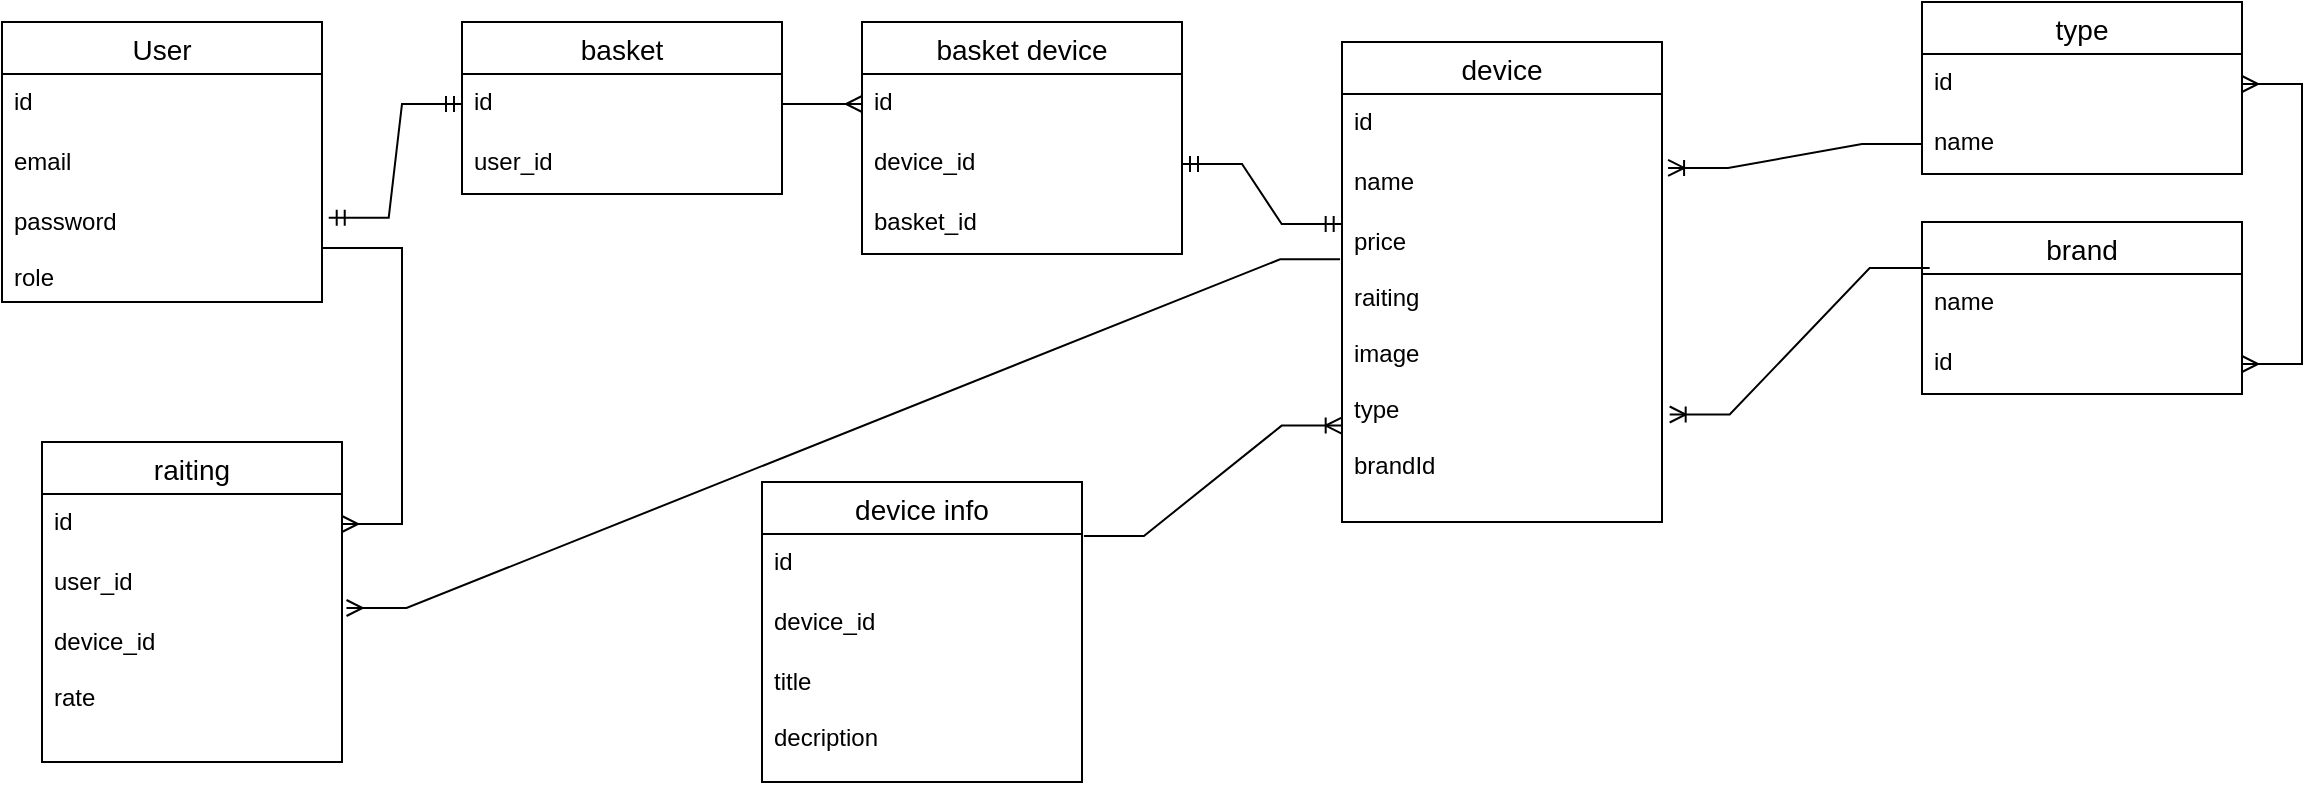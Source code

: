 <mxfile version="20.8.1" type="gitlab">
  <diagram id="Xzn1lwjjqMpXS6hI89iO" name="Страница 1">
    <mxGraphModel dx="1877" dy="581" grid="1" gridSize="10" guides="1" tooltips="1" connect="1" arrows="1" fold="1" page="1" pageScale="1" pageWidth="827" pageHeight="1169" math="0" shadow="0">
      <root>
        <mxCell id="0" />
        <mxCell id="1" parent="0" />
        <mxCell id="oy4755nHvuw4tqzsBrUj-14" value="User" style="swimlane;fontStyle=0;childLayout=stackLayout;horizontal=1;startSize=26;horizontalStack=0;resizeParent=1;resizeParentMax=0;resizeLast=0;collapsible=1;marginBottom=0;align=center;fontSize=14;" vertex="1" parent="1">
          <mxGeometry x="-810" y="40" width="160" height="140" as="geometry" />
        </mxCell>
        <mxCell id="oy4755nHvuw4tqzsBrUj-15" value="id&#xa;" style="text;strokeColor=none;fillColor=none;spacingLeft=4;spacingRight=4;overflow=hidden;rotatable=0;points=[[0,0.5],[1,0.5]];portConstraint=eastwest;fontSize=12;" vertex="1" parent="oy4755nHvuw4tqzsBrUj-14">
          <mxGeometry y="26" width="160" height="30" as="geometry" />
        </mxCell>
        <mxCell id="oy4755nHvuw4tqzsBrUj-16" value="email" style="text;strokeColor=none;fillColor=none;spacingLeft=4;spacingRight=4;overflow=hidden;rotatable=0;points=[[0,0.5],[1,0.5]];portConstraint=eastwest;fontSize=12;" vertex="1" parent="oy4755nHvuw4tqzsBrUj-14">
          <mxGeometry y="56" width="160" height="30" as="geometry" />
        </mxCell>
        <mxCell id="oy4755nHvuw4tqzsBrUj-17" value="password&#xa;&#xa;role" style="text;strokeColor=none;fillColor=none;spacingLeft=4;spacingRight=4;overflow=hidden;rotatable=0;points=[[0,0.5],[1,0.5]];portConstraint=eastwest;fontSize=12;" vertex="1" parent="oy4755nHvuw4tqzsBrUj-14">
          <mxGeometry y="86" width="160" height="54" as="geometry" />
        </mxCell>
        <mxCell id="oy4755nHvuw4tqzsBrUj-18" value="basket" style="swimlane;fontStyle=0;childLayout=stackLayout;horizontal=1;startSize=26;horizontalStack=0;resizeParent=1;resizeParentMax=0;resizeLast=0;collapsible=1;marginBottom=0;align=center;fontSize=14;" vertex="1" parent="1">
          <mxGeometry x="-580" y="40" width="160" height="86" as="geometry" />
        </mxCell>
        <mxCell id="oy4755nHvuw4tqzsBrUj-19" value="id&#xa;" style="text;strokeColor=none;fillColor=none;spacingLeft=4;spacingRight=4;overflow=hidden;rotatable=0;points=[[0,0.5],[1,0.5]];portConstraint=eastwest;fontSize=12;" vertex="1" parent="oy4755nHvuw4tqzsBrUj-18">
          <mxGeometry y="26" width="160" height="30" as="geometry" />
        </mxCell>
        <mxCell id="oy4755nHvuw4tqzsBrUj-20" value="user_id&#xa;&#xa;&#xa;" style="text;strokeColor=none;fillColor=none;spacingLeft=4;spacingRight=4;overflow=hidden;rotatable=0;points=[[0,0.5],[1,0.5]];portConstraint=eastwest;fontSize=12;" vertex="1" parent="oy4755nHvuw4tqzsBrUj-18">
          <mxGeometry y="56" width="160" height="30" as="geometry" />
        </mxCell>
        <mxCell id="oy4755nHvuw4tqzsBrUj-27" value="" style="edgeStyle=entityRelationEdgeStyle;fontSize=12;html=1;endArrow=ERmandOne;startArrow=ERmandOne;rounded=0;exitX=1.021;exitY=0.219;exitDx=0;exitDy=0;exitPerimeter=0;entryX=0;entryY=0.5;entryDx=0;entryDy=0;" edge="1" parent="1" source="oy4755nHvuw4tqzsBrUj-17" target="oy4755nHvuw4tqzsBrUj-19">
          <mxGeometry width="100" height="100" relative="1" as="geometry">
            <mxPoint x="360" y="150" as="sourcePoint" />
            <mxPoint x="460" y="50" as="targetPoint" />
          </mxGeometry>
        </mxCell>
        <mxCell id="oy4755nHvuw4tqzsBrUj-28" value="device" style="swimlane;fontStyle=0;childLayout=stackLayout;horizontal=1;startSize=26;horizontalStack=0;resizeParent=1;resizeParentMax=0;resizeLast=0;collapsible=1;marginBottom=0;align=center;fontSize=14;" vertex="1" parent="1">
          <mxGeometry x="-140" y="50" width="160" height="240" as="geometry" />
        </mxCell>
        <mxCell id="oy4755nHvuw4tqzsBrUj-29" value="id" style="text;strokeColor=none;fillColor=none;spacingLeft=4;spacingRight=4;overflow=hidden;rotatable=0;points=[[0,0.5],[1,0.5]];portConstraint=eastwest;fontSize=12;" vertex="1" parent="oy4755nHvuw4tqzsBrUj-28">
          <mxGeometry y="26" width="160" height="30" as="geometry" />
        </mxCell>
        <mxCell id="oy4755nHvuw4tqzsBrUj-30" value="name" style="text;strokeColor=none;fillColor=none;spacingLeft=4;spacingRight=4;overflow=hidden;rotatable=0;points=[[0,0.5],[1,0.5]];portConstraint=eastwest;fontSize=12;" vertex="1" parent="oy4755nHvuw4tqzsBrUj-28">
          <mxGeometry y="56" width="160" height="30" as="geometry" />
        </mxCell>
        <mxCell id="oy4755nHvuw4tqzsBrUj-31" value="price&#xa;&#xa;raiting&#xa;&#xa;image&#xa;&#xa;type&#xa;&#xa;brandId" style="text;strokeColor=none;fillColor=none;spacingLeft=4;spacingRight=4;overflow=hidden;rotatable=0;points=[[0,0.5],[1,0.5]];portConstraint=eastwest;fontSize=12;" vertex="1" parent="oy4755nHvuw4tqzsBrUj-28">
          <mxGeometry y="86" width="160" height="154" as="geometry" />
        </mxCell>
        <mxCell id="oy4755nHvuw4tqzsBrUj-32" value="type" style="swimlane;fontStyle=0;childLayout=stackLayout;horizontal=1;startSize=26;horizontalStack=0;resizeParent=1;resizeParentMax=0;resizeLast=0;collapsible=1;marginBottom=0;align=center;fontSize=14;" vertex="1" parent="1">
          <mxGeometry x="150" y="30" width="160" height="86" as="geometry" />
        </mxCell>
        <mxCell id="oy4755nHvuw4tqzsBrUj-33" value="id" style="text;strokeColor=none;fillColor=none;spacingLeft=4;spacingRight=4;overflow=hidden;rotatable=0;points=[[0,0.5],[1,0.5]];portConstraint=eastwest;fontSize=12;" vertex="1" parent="oy4755nHvuw4tqzsBrUj-32">
          <mxGeometry y="26" width="160" height="30" as="geometry" />
        </mxCell>
        <mxCell id="oy4755nHvuw4tqzsBrUj-34" value="name" style="text;strokeColor=none;fillColor=none;spacingLeft=4;spacingRight=4;overflow=hidden;rotatable=0;points=[[0,0.5],[1,0.5]];portConstraint=eastwest;fontSize=12;" vertex="1" parent="oy4755nHvuw4tqzsBrUj-32">
          <mxGeometry y="56" width="160" height="30" as="geometry" />
        </mxCell>
        <mxCell id="oy4755nHvuw4tqzsBrUj-36" value="brand" style="swimlane;fontStyle=0;childLayout=stackLayout;horizontal=1;startSize=26;horizontalStack=0;resizeParent=1;resizeParentMax=0;resizeLast=0;collapsible=1;marginBottom=0;align=center;fontSize=14;" vertex="1" parent="1">
          <mxGeometry x="150" y="140" width="160" height="86" as="geometry" />
        </mxCell>
        <mxCell id="oy4755nHvuw4tqzsBrUj-38" value="name" style="text;strokeColor=none;fillColor=none;spacingLeft=4;spacingRight=4;overflow=hidden;rotatable=0;points=[[0,0.5],[1,0.5]];portConstraint=eastwest;fontSize=12;" vertex="1" parent="oy4755nHvuw4tqzsBrUj-36">
          <mxGeometry y="26" width="160" height="30" as="geometry" />
        </mxCell>
        <mxCell id="oy4755nHvuw4tqzsBrUj-37" value="id" style="text;strokeColor=none;fillColor=none;spacingLeft=4;spacingRight=4;overflow=hidden;rotatable=0;points=[[0,0.5],[1,0.5]];portConstraint=eastwest;fontSize=12;" vertex="1" parent="oy4755nHvuw4tqzsBrUj-36">
          <mxGeometry y="56" width="160" height="30" as="geometry" />
        </mxCell>
        <mxCell id="oy4755nHvuw4tqzsBrUj-42" value="" style="edgeStyle=entityRelationEdgeStyle;fontSize=12;html=1;endArrow=ERoneToMany;rounded=0;exitX=0.024;exitY=-0.1;exitDx=0;exitDy=0;exitPerimeter=0;entryX=1.024;entryY=0.651;entryDx=0;entryDy=0;entryPerimeter=0;" edge="1" parent="1" source="oy4755nHvuw4tqzsBrUj-38" target="oy4755nHvuw4tqzsBrUj-31">
          <mxGeometry width="100" height="100" relative="1" as="geometry">
            <mxPoint x="50" y="230" as="sourcePoint" />
            <mxPoint y="230" as="targetPoint" />
          </mxGeometry>
        </mxCell>
        <mxCell id="oy4755nHvuw4tqzsBrUj-43" value="" style="edgeStyle=entityRelationEdgeStyle;fontSize=12;html=1;endArrow=ERoneToMany;rounded=0;entryX=1.019;entryY=0.233;entryDx=0;entryDy=0;entryPerimeter=0;exitX=0;exitY=0.5;exitDx=0;exitDy=0;" edge="1" parent="1" source="oy4755nHvuw4tqzsBrUj-34" target="oy4755nHvuw4tqzsBrUj-30">
          <mxGeometry width="100" height="100" relative="1" as="geometry">
            <mxPoint x="70" y="130" as="sourcePoint" />
            <mxPoint x="-110" y="150" as="targetPoint" />
          </mxGeometry>
        </mxCell>
        <mxCell id="oy4755nHvuw4tqzsBrUj-46" value="" style="edgeStyle=entityRelationEdgeStyle;fontSize=12;html=1;endArrow=ERmany;startArrow=ERmany;rounded=0;entryX=1;entryY=0.5;entryDx=0;entryDy=0;exitX=1;exitY=0.5;exitDx=0;exitDy=0;" edge="1" parent="1" source="oy4755nHvuw4tqzsBrUj-33" target="oy4755nHvuw4tqzsBrUj-37">
          <mxGeometry width="100" height="100" relative="1" as="geometry">
            <mxPoint x="-260" y="430" as="sourcePoint" />
            <mxPoint x="160" y="230" as="targetPoint" />
          </mxGeometry>
        </mxCell>
        <mxCell id="oy4755nHvuw4tqzsBrUj-47" value="device info" style="swimlane;fontStyle=0;childLayout=stackLayout;horizontal=1;startSize=26;horizontalStack=0;resizeParent=1;resizeParentMax=0;resizeLast=0;collapsible=1;marginBottom=0;align=center;fontSize=14;" vertex="1" parent="1">
          <mxGeometry x="-430" y="270" width="160" height="150" as="geometry" />
        </mxCell>
        <mxCell id="oy4755nHvuw4tqzsBrUj-48" value="id" style="text;strokeColor=none;fillColor=none;spacingLeft=4;spacingRight=4;overflow=hidden;rotatable=0;points=[[0,0.5],[1,0.5]];portConstraint=eastwest;fontSize=12;" vertex="1" parent="oy4755nHvuw4tqzsBrUj-47">
          <mxGeometry y="26" width="160" height="30" as="geometry" />
        </mxCell>
        <mxCell id="oy4755nHvuw4tqzsBrUj-49" value="device_id" style="text;strokeColor=none;fillColor=none;spacingLeft=4;spacingRight=4;overflow=hidden;rotatable=0;points=[[0,0.5],[1,0.5]];portConstraint=eastwest;fontSize=12;" vertex="1" parent="oy4755nHvuw4tqzsBrUj-47">
          <mxGeometry y="56" width="160" height="30" as="geometry" />
        </mxCell>
        <mxCell id="oy4755nHvuw4tqzsBrUj-50" value="title&#xa;&#xa;decription" style="text;strokeColor=none;fillColor=none;spacingLeft=4;spacingRight=4;overflow=hidden;rotatable=0;points=[[0,0.5],[1,0.5]];portConstraint=eastwest;fontSize=12;" vertex="1" parent="oy4755nHvuw4tqzsBrUj-47">
          <mxGeometry y="86" width="160" height="64" as="geometry" />
        </mxCell>
        <mxCell id="oy4755nHvuw4tqzsBrUj-51" value="" style="edgeStyle=entityRelationEdgeStyle;fontSize=12;html=1;endArrow=ERoneToMany;rounded=0;exitX=1.006;exitY=0.033;exitDx=0;exitDy=0;exitPerimeter=0;entryX=-0.001;entryY=0.687;entryDx=0;entryDy=0;entryPerimeter=0;" edge="1" parent="1" source="oy4755nHvuw4tqzsBrUj-48" target="oy4755nHvuw4tqzsBrUj-31">
          <mxGeometry width="100" height="100" relative="1" as="geometry">
            <mxPoint x="-270" y="350" as="sourcePoint" />
            <mxPoint x="-230" y="270" as="targetPoint" />
          </mxGeometry>
        </mxCell>
        <mxCell id="oy4755nHvuw4tqzsBrUj-52" value="basket device" style="swimlane;fontStyle=0;childLayout=stackLayout;horizontal=1;startSize=26;horizontalStack=0;resizeParent=1;resizeParentMax=0;resizeLast=0;collapsible=1;marginBottom=0;align=center;fontSize=14;" vertex="1" parent="1">
          <mxGeometry x="-380" y="40" width="160" height="116" as="geometry" />
        </mxCell>
        <mxCell id="oy4755nHvuw4tqzsBrUj-53" value="id" style="text;strokeColor=none;fillColor=none;spacingLeft=4;spacingRight=4;overflow=hidden;rotatable=0;points=[[0,0.5],[1,0.5]];portConstraint=eastwest;fontSize=12;" vertex="1" parent="oy4755nHvuw4tqzsBrUj-52">
          <mxGeometry y="26" width="160" height="30" as="geometry" />
        </mxCell>
        <mxCell id="oy4755nHvuw4tqzsBrUj-54" value="device_id" style="text;strokeColor=none;fillColor=none;spacingLeft=4;spacingRight=4;overflow=hidden;rotatable=0;points=[[0,0.5],[1,0.5]];portConstraint=eastwest;fontSize=12;" vertex="1" parent="oy4755nHvuw4tqzsBrUj-52">
          <mxGeometry y="56" width="160" height="30" as="geometry" />
        </mxCell>
        <mxCell id="oy4755nHvuw4tqzsBrUj-55" value="basket_id" style="text;strokeColor=none;fillColor=none;spacingLeft=4;spacingRight=4;overflow=hidden;rotatable=0;points=[[0,0.5],[1,0.5]];portConstraint=eastwest;fontSize=12;" vertex="1" parent="oy4755nHvuw4tqzsBrUj-52">
          <mxGeometry y="86" width="160" height="30" as="geometry" />
        </mxCell>
        <mxCell id="oy4755nHvuw4tqzsBrUj-57" value="" style="edgeStyle=entityRelationEdgeStyle;fontSize=12;html=1;endArrow=ERmany;rounded=0;exitX=1;exitY=0.5;exitDx=0;exitDy=0;entryX=0;entryY=0.5;entryDx=0;entryDy=0;" edge="1" parent="1" source="oy4755nHvuw4tqzsBrUj-19" target="oy4755nHvuw4tqzsBrUj-53">
          <mxGeometry width="100" height="100" relative="1" as="geometry">
            <mxPoint x="-360" y="350" as="sourcePoint" />
            <mxPoint x="-260" y="250" as="targetPoint" />
          </mxGeometry>
        </mxCell>
        <mxCell id="oy4755nHvuw4tqzsBrUj-58" value="" style="edgeStyle=entityRelationEdgeStyle;fontSize=12;html=1;endArrow=ERmandOne;startArrow=ERmandOne;rounded=0;exitX=1;exitY=0.5;exitDx=0;exitDy=0;entryX=-0.001;entryY=1.167;entryDx=0;entryDy=0;entryPerimeter=0;" edge="1" parent="1" source="oy4755nHvuw4tqzsBrUj-54" target="oy4755nHvuw4tqzsBrUj-30">
          <mxGeometry width="100" height="100" relative="1" as="geometry">
            <mxPoint x="-360" y="350" as="sourcePoint" />
            <mxPoint x="-260" y="250" as="targetPoint" />
          </mxGeometry>
        </mxCell>
        <mxCell id="oy4755nHvuw4tqzsBrUj-59" value="raiting" style="swimlane;fontStyle=0;childLayout=stackLayout;horizontal=1;startSize=26;horizontalStack=0;resizeParent=1;resizeParentMax=0;resizeLast=0;collapsible=1;marginBottom=0;align=center;fontSize=14;" vertex="1" parent="1">
          <mxGeometry x="-790" y="250" width="150" height="160" as="geometry" />
        </mxCell>
        <mxCell id="oy4755nHvuw4tqzsBrUj-60" value="id" style="text;strokeColor=none;fillColor=none;spacingLeft=4;spacingRight=4;overflow=hidden;rotatable=0;points=[[0,0.5],[1,0.5]];portConstraint=eastwest;fontSize=12;" vertex="1" parent="oy4755nHvuw4tqzsBrUj-59">
          <mxGeometry y="26" width="150" height="30" as="geometry" />
        </mxCell>
        <mxCell id="oy4755nHvuw4tqzsBrUj-61" value="user_id" style="text;strokeColor=none;fillColor=none;spacingLeft=4;spacingRight=4;overflow=hidden;rotatable=0;points=[[0,0.5],[1,0.5]];portConstraint=eastwest;fontSize=12;" vertex="1" parent="oy4755nHvuw4tqzsBrUj-59">
          <mxGeometry y="56" width="150" height="30" as="geometry" />
        </mxCell>
        <mxCell id="oy4755nHvuw4tqzsBrUj-62" value="device_id&#xa;&#xa;rate" style="text;strokeColor=none;fillColor=none;spacingLeft=4;spacingRight=4;overflow=hidden;rotatable=0;points=[[0,0.5],[1,0.5]];portConstraint=eastwest;fontSize=12;" vertex="1" parent="oy4755nHvuw4tqzsBrUj-59">
          <mxGeometry y="86" width="150" height="74" as="geometry" />
        </mxCell>
        <mxCell id="oy4755nHvuw4tqzsBrUj-63" value="" style="edgeStyle=entityRelationEdgeStyle;fontSize=12;html=1;endArrow=ERmany;rounded=0;" edge="1" parent="1" source="oy4755nHvuw4tqzsBrUj-17" target="oy4755nHvuw4tqzsBrUj-60">
          <mxGeometry width="100" height="100" relative="1" as="geometry">
            <mxPoint x="-750" y="190" as="sourcePoint" />
            <mxPoint x="-260" y="250" as="targetPoint" />
          </mxGeometry>
        </mxCell>
        <mxCell id="oy4755nHvuw4tqzsBrUj-64" value="" style="edgeStyle=entityRelationEdgeStyle;fontSize=12;html=1;endArrow=ERmany;rounded=0;entryX=1.015;entryY=0.9;entryDx=0;entryDy=0;entryPerimeter=0;exitX=-0.006;exitY=0.147;exitDx=0;exitDy=0;exitPerimeter=0;" edge="1" parent="1" source="oy4755nHvuw4tqzsBrUj-31" target="oy4755nHvuw4tqzsBrUj-61">
          <mxGeometry width="100" height="100" relative="1" as="geometry">
            <mxPoint x="-360" y="350" as="sourcePoint" />
            <mxPoint x="-260" y="250" as="targetPoint" />
          </mxGeometry>
        </mxCell>
      </root>
    </mxGraphModel>
  </diagram>
</mxfile>
